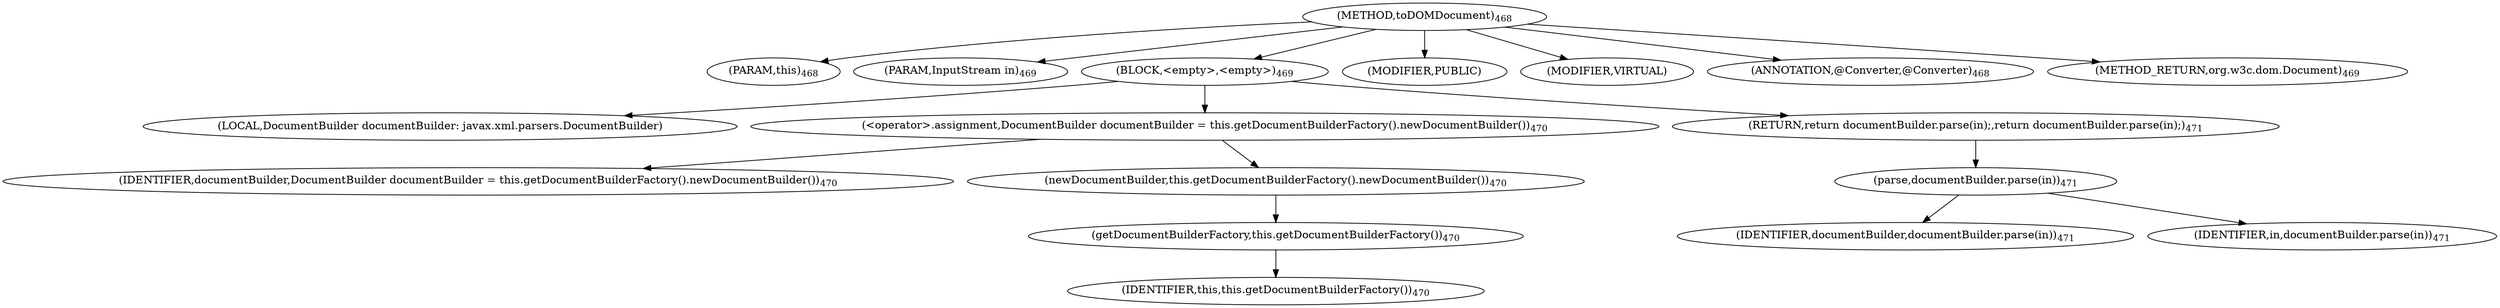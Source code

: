 digraph "toDOMDocument" {  
"1172" [label = <(METHOD,toDOMDocument)<SUB>468</SUB>> ]
"70" [label = <(PARAM,this)<SUB>468</SUB>> ]
"1173" [label = <(PARAM,InputStream in)<SUB>469</SUB>> ]
"1174" [label = <(BLOCK,&lt;empty&gt;,&lt;empty&gt;)<SUB>469</SUB>> ]
"1175" [label = <(LOCAL,DocumentBuilder documentBuilder: javax.xml.parsers.DocumentBuilder)> ]
"1176" [label = <(&lt;operator&gt;.assignment,DocumentBuilder documentBuilder = this.getDocumentBuilderFactory().newDocumentBuilder())<SUB>470</SUB>> ]
"1177" [label = <(IDENTIFIER,documentBuilder,DocumentBuilder documentBuilder = this.getDocumentBuilderFactory().newDocumentBuilder())<SUB>470</SUB>> ]
"1178" [label = <(newDocumentBuilder,this.getDocumentBuilderFactory().newDocumentBuilder())<SUB>470</SUB>> ]
"1179" [label = <(getDocumentBuilderFactory,this.getDocumentBuilderFactory())<SUB>470</SUB>> ]
"69" [label = <(IDENTIFIER,this,this.getDocumentBuilderFactory())<SUB>470</SUB>> ]
"1180" [label = <(RETURN,return documentBuilder.parse(in);,return documentBuilder.parse(in);)<SUB>471</SUB>> ]
"1181" [label = <(parse,documentBuilder.parse(in))<SUB>471</SUB>> ]
"1182" [label = <(IDENTIFIER,documentBuilder,documentBuilder.parse(in))<SUB>471</SUB>> ]
"1183" [label = <(IDENTIFIER,in,documentBuilder.parse(in))<SUB>471</SUB>> ]
"1184" [label = <(MODIFIER,PUBLIC)> ]
"1185" [label = <(MODIFIER,VIRTUAL)> ]
"1186" [label = <(ANNOTATION,@Converter,@Converter)<SUB>468</SUB>> ]
"1187" [label = <(METHOD_RETURN,org.w3c.dom.Document)<SUB>469</SUB>> ]
  "1172" -> "70" 
  "1172" -> "1173" 
  "1172" -> "1174" 
  "1172" -> "1184" 
  "1172" -> "1185" 
  "1172" -> "1186" 
  "1172" -> "1187" 
  "1174" -> "1175" 
  "1174" -> "1176" 
  "1174" -> "1180" 
  "1176" -> "1177" 
  "1176" -> "1178" 
  "1178" -> "1179" 
  "1179" -> "69" 
  "1180" -> "1181" 
  "1181" -> "1182" 
  "1181" -> "1183" 
}
